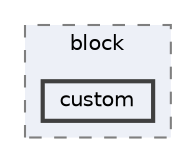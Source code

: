 digraph "custom"
{
 // LATEX_PDF_SIZE
  bgcolor="transparent";
  edge [fontname=Helvetica,fontsize=10,labelfontname=Helvetica,labelfontsize=10];
  node [fontname=Helvetica,fontsize=10,shape=box,height=0.2,width=0.4];
  compound=true
  subgraph clusterdir_1738a2a0b38ad0c4c8a19b37b3593541 {
    graph [ bgcolor="#edf0f7", pencolor="grey50", label="block", fontname=Helvetica,fontsize=10 style="filled,dashed", URL="dir_1738a2a0b38ad0c4c8a19b37b3593541.html",tooltip=""]
  dir_b872c794a4d4659fef47a88f62b21fa9 [label="custom", fillcolor="#edf0f7", color="grey25", style="filled,bold", URL="dir_b872c794a4d4659fef47a88f62b21fa9.html",tooltip=""];
  }
}
